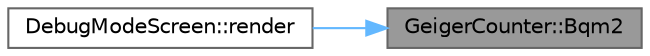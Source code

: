 digraph "GeigerCounter::Bqm2"
{
 // LATEX_PDF_SIZE
  bgcolor="transparent";
  edge [fontname=Helvetica,fontsize=10,labelfontname=Helvetica,labelfontsize=10];
  node [fontname=Helvetica,fontsize=10,shape=box,height=0.2,width=0.4];
  rankdir="RL";
  Node1 [id="Node000001",label="GeigerCounter::Bqm2",height=0.2,width=0.4,color="gray40", fillcolor="grey60", style="filled", fontcolor="black",tooltip=" "];
  Node1 -> Node2 [id="edge1_Node000001_Node000002",dir="back",color="steelblue1",style="solid",tooltip=" "];
  Node2 [id="Node000002",label="DebugModeScreen::render",height=0.2,width=0.4,color="grey40", fillcolor="white", style="filled",URL="$class_debug_mode_screen.html#af5a52170b297c87f33e5eea935f8ca04",tooltip=" "];
}
